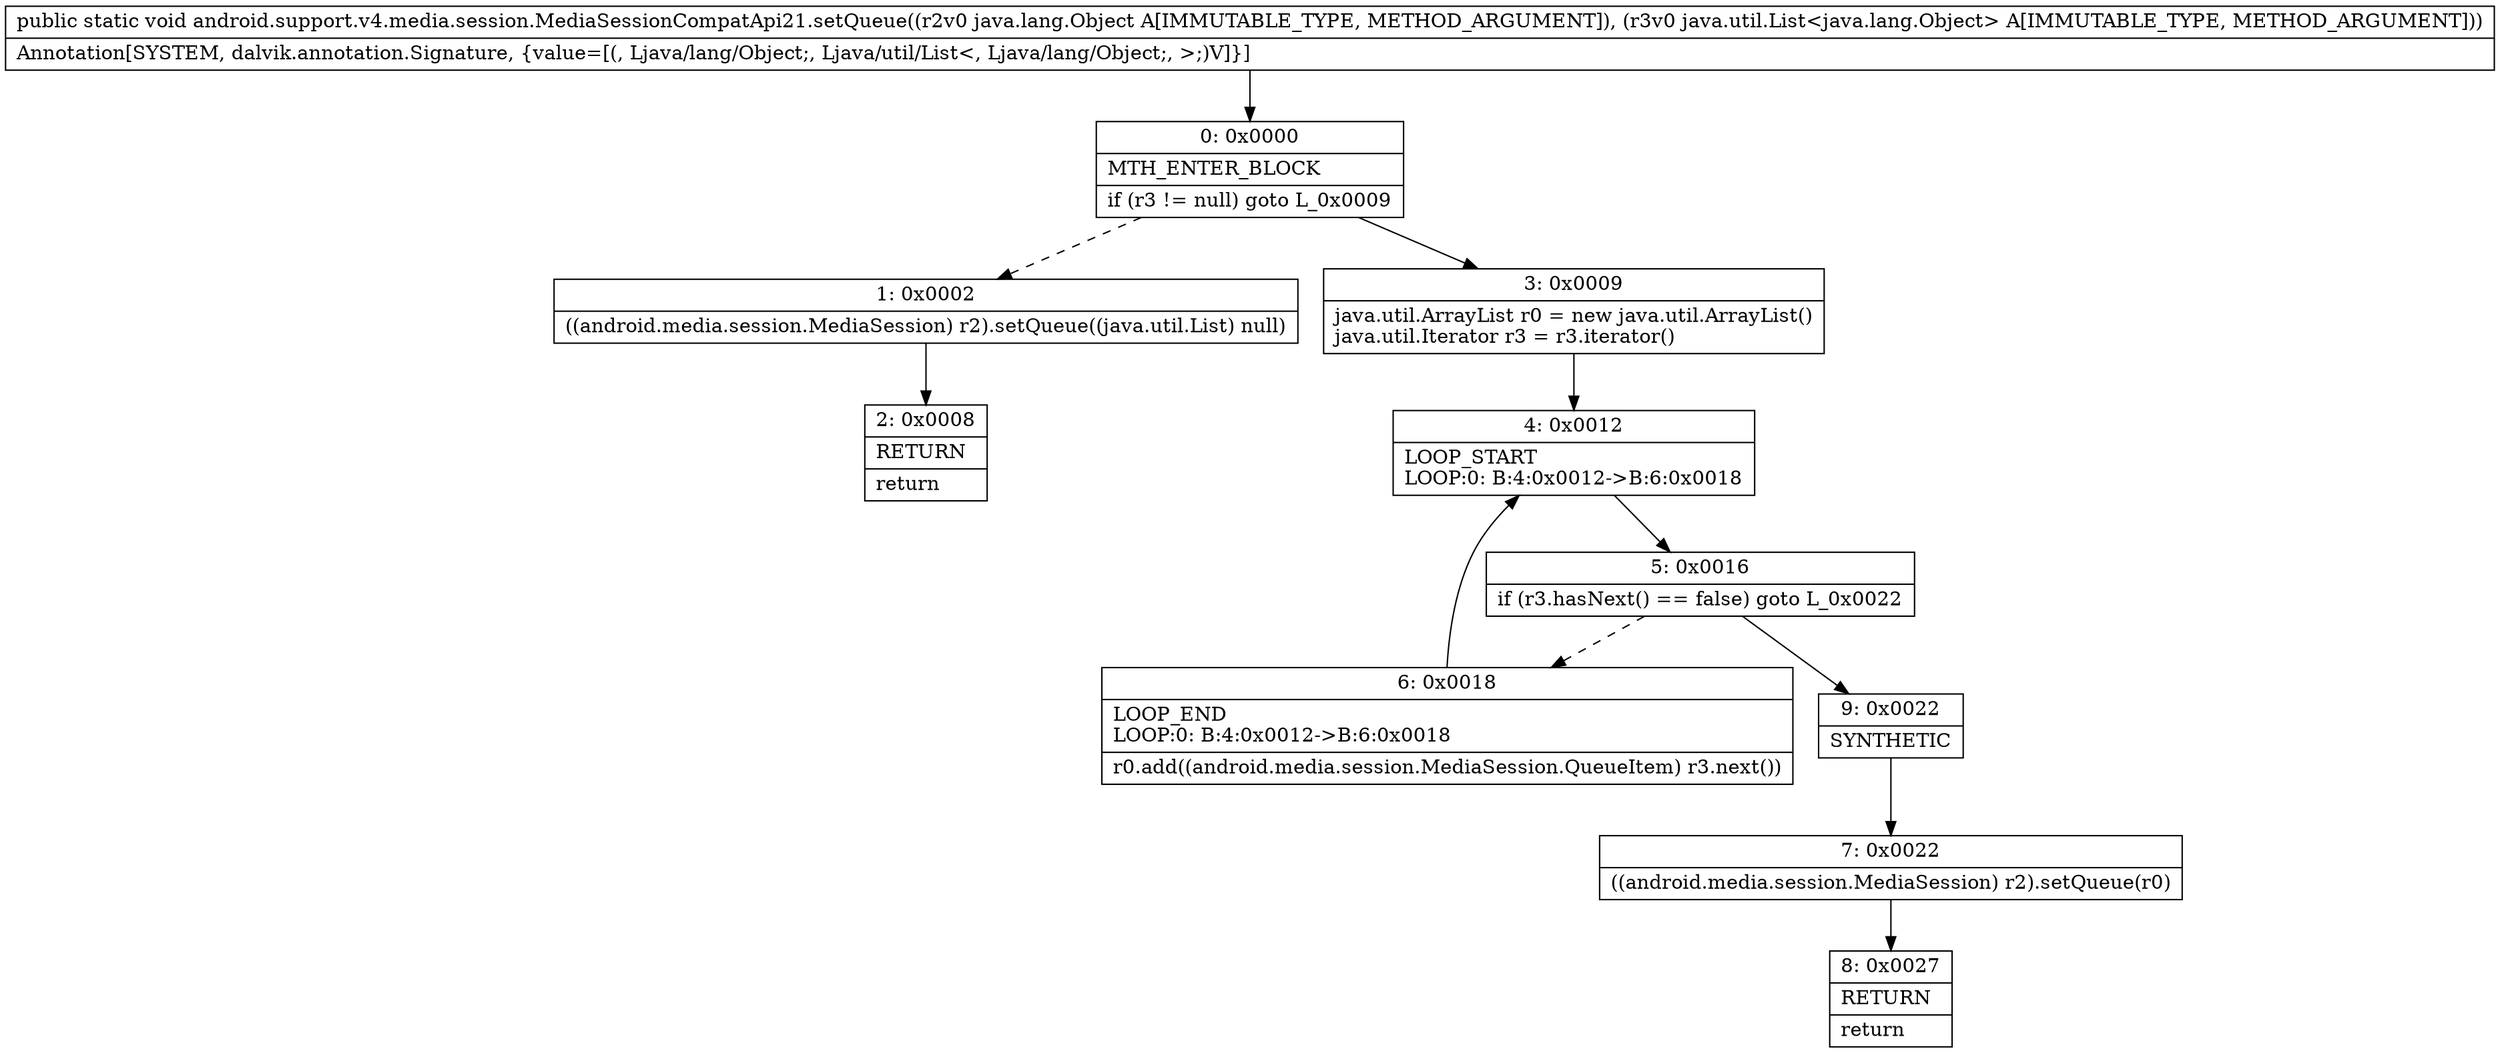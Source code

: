 digraph "CFG forandroid.support.v4.media.session.MediaSessionCompatApi21.setQueue(Ljava\/lang\/Object;Ljava\/util\/List;)V" {
Node_0 [shape=record,label="{0\:\ 0x0000|MTH_ENTER_BLOCK\l|if (r3 != null) goto L_0x0009\l}"];
Node_1 [shape=record,label="{1\:\ 0x0002|((android.media.session.MediaSession) r2).setQueue((java.util.List) null)\l}"];
Node_2 [shape=record,label="{2\:\ 0x0008|RETURN\l|return\l}"];
Node_3 [shape=record,label="{3\:\ 0x0009|java.util.ArrayList r0 = new java.util.ArrayList()\ljava.util.Iterator r3 = r3.iterator()\l}"];
Node_4 [shape=record,label="{4\:\ 0x0012|LOOP_START\lLOOP:0: B:4:0x0012\-\>B:6:0x0018\l}"];
Node_5 [shape=record,label="{5\:\ 0x0016|if (r3.hasNext() == false) goto L_0x0022\l}"];
Node_6 [shape=record,label="{6\:\ 0x0018|LOOP_END\lLOOP:0: B:4:0x0012\-\>B:6:0x0018\l|r0.add((android.media.session.MediaSession.QueueItem) r3.next())\l}"];
Node_7 [shape=record,label="{7\:\ 0x0022|((android.media.session.MediaSession) r2).setQueue(r0)\l}"];
Node_8 [shape=record,label="{8\:\ 0x0027|RETURN\l|return\l}"];
Node_9 [shape=record,label="{9\:\ 0x0022|SYNTHETIC\l}"];
MethodNode[shape=record,label="{public static void android.support.v4.media.session.MediaSessionCompatApi21.setQueue((r2v0 java.lang.Object A[IMMUTABLE_TYPE, METHOD_ARGUMENT]), (r3v0 java.util.List\<java.lang.Object\> A[IMMUTABLE_TYPE, METHOD_ARGUMENT]))  | Annotation[SYSTEM, dalvik.annotation.Signature, \{value=[(, Ljava\/lang\/Object;, Ljava\/util\/List\<, Ljava\/lang\/Object;, \>;)V]\}]\l}"];
MethodNode -> Node_0;
Node_0 -> Node_1[style=dashed];
Node_0 -> Node_3;
Node_1 -> Node_2;
Node_3 -> Node_4;
Node_4 -> Node_5;
Node_5 -> Node_6[style=dashed];
Node_5 -> Node_9;
Node_6 -> Node_4;
Node_7 -> Node_8;
Node_9 -> Node_7;
}

